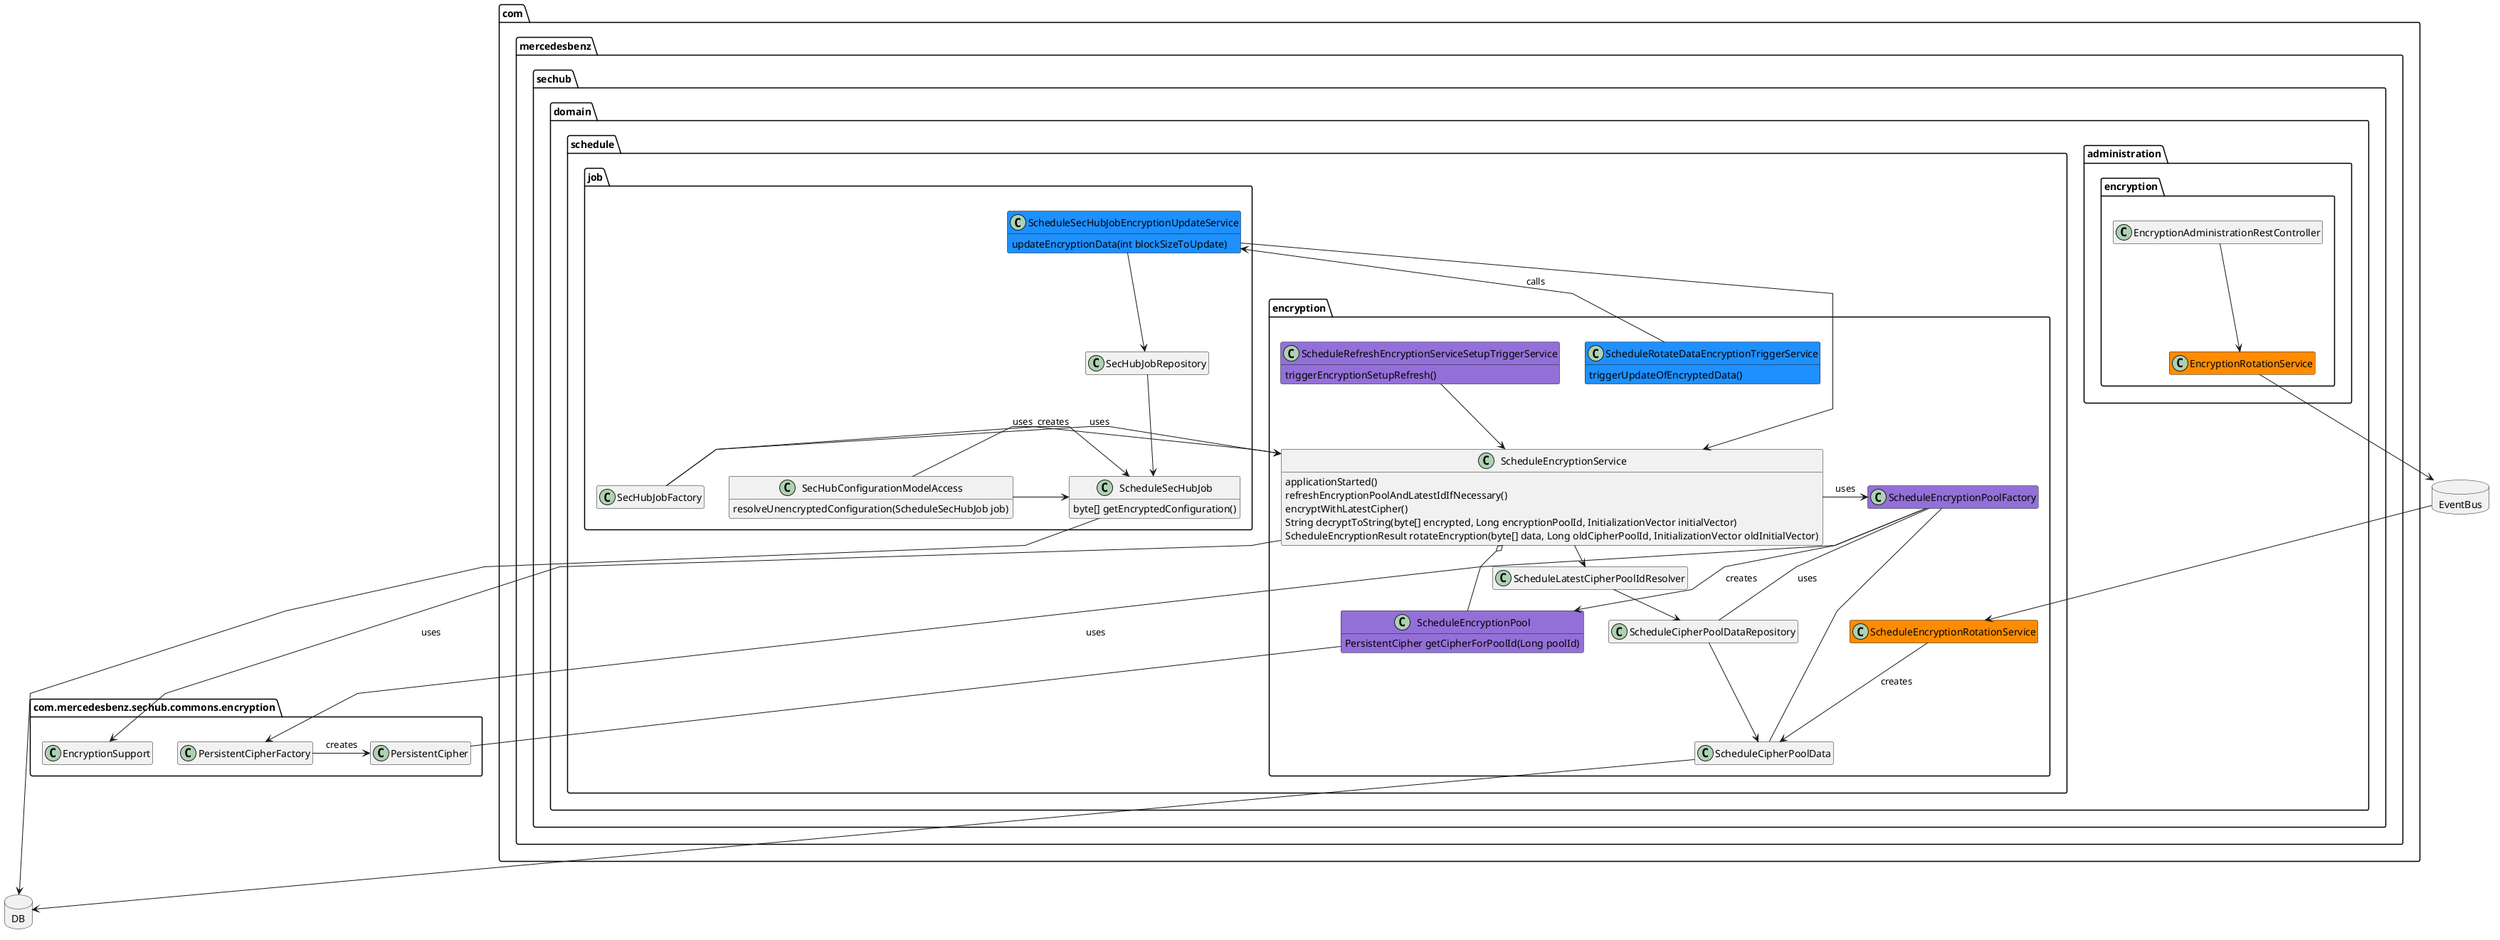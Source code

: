 ' SPDX-License-Identifier: MIT
@startuml

'Hide empty parts:
hide empty fields
hide empty methods

'You can find more examles at https://plantuml.com/class-diagram

'skinparam linetype ortho
skinparam linetype polyline

database DB {

}

database EventBus{
}

package com.mercedesbenz.sechub.commons.encryption as common_encrypt {
    
    class PersistentCipherFactory
    class PersistentCipher
    class EncryptionSupport
}

package com.mercedesbenz.sechub.domain.administration {
    package encryption as adm_encryption{
        class EncryptionAdministrationRestController
        class EncryptionRotationService #darkorange
    }
}

package com.mercedesbenz.sechub.domain.schedule{

    package job as schedule_job {
        class ScheduleSecHubJob {
            byte[] getEncryptedConfiguration()
        }
        
        class SecHubJobFactory {
        
        }
         
        class ScheduleSecHubJobEncryptionUpdateService #dodgerblue {
            updateEncryptionData(int blockSizeToUpdate) 
        }
        
        class SecHubConfigurationModelAccess {
            resolveUnencryptedConfiguration(ScheduleSecHubJob job)
        }
        
        class SecHubJobRepository
        
    }
    
    package encryption as schedule_encryption {
    
        class ScheduleRefreshEncryptionServiceSetupTriggerService #mediumpurple {
            triggerEncryptionSetupRefresh()
        }
         
        class ScheduleRotateDataEncryptionTriggerService #dodgerblue {
            triggerUpdateOfEncryptedData()
        }
    
        class ScheduleEncryptionService {
            applicationStarted()
            refreshEncryptionPoolAndLatestIdIfNecessary()
            encryptWithLatestCipher()
            String decryptToString(byte[] encrypted, Long encryptionPoolId, InitializationVector initialVector)
            ScheduleEncryptionResult rotateEncryption(byte[] data, Long oldCipherPoolId, InitializationVector oldInitialVector)
        }
        
        class ScheduleCipherPoolData {
        }
        
        class ScheduleCipherPoolDataRepository {
            
        }
        
        class ScheduleEncryptionPool #mediumpurple {
           PersistentCipher getCipherForPoolId(Long poolId)
        }
        
        class ScheduleEncryptionPoolFactory #mediumpurple {
            
        }
        
        class ScheduleLatestCipherPoolIdResolver
        
        class ScheduleEncryptionRotationService #darkorange
    
   
    }
    
}


ScheduleRefreshEncryptionServiceSetupTriggerService --> ScheduleEncryptionService

ScheduleEncryptionService -> ScheduleLatestCipherPoolIdResolver: uses
ScheduleEncryptionService o-- ScheduleEncryptionPool

ScheduleEncryptionService -> EncryptionSupport: uses
ScheduleEncryptionService -> ScheduleEncryptionPoolFactory: uses

ScheduleEncryptionPoolFactory --> ScheduleEncryptionPool : creates
PersistentCipherFactory -> PersistentCipher: creates
ScheduleEncryptionPoolFactory -> PersistentCipherFactory: uses
ScheduleLatestCipherPoolIdResolver  -> ScheduleCipherPoolDataRepository
ScheduleEncryptionPoolFactory -- ScheduleCipherPoolDataRepository: uses
ScheduleEncryptionPoolFactory -- ScheduleCipherPoolData

ScheduleEncryptionPool -- PersistentCipher

ScheduleCipherPoolData --> DB
ScheduleSecHubJob --> DB
ScheduleCipherPoolDataRepository --> ScheduleCipherPoolData

SecHubConfigurationModelAccess -> ScheduleEncryptionService : uses


SecHubConfigurationModelAccess -> ScheduleSecHubJob

SecHubJobFactory -> ScheduleSecHubJob: creates
SecHubJobFactory -> ScheduleEncryptionService : uses

ScheduleRotateDataEncryptionTriggerService -> ScheduleSecHubJobEncryptionUpdateService: calls
ScheduleSecHubJobEncryptionUpdateService -> ScheduleEncryptionService


ScheduleSecHubJobEncryptionUpdateService --> SecHubJobRepository
SecHubJobRepository --> ScheduleSecHubJob  


EncryptionAdministrationRestController  --> EncryptionRotationService
EncryptionRotationService  --> EventBus
EventBus --> ScheduleEncryptionRotationService 

ScheduleEncryptionRotationService --> ScheduleCipherPoolData : creates
'ScheduleEncryptionRotationService --> ScheduleCipherPoolDataRepository
 
@enduml
